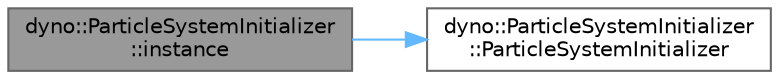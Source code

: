 digraph "dyno::ParticleSystemInitializer::instance"
{
 // LATEX_PDF_SIZE
  bgcolor="transparent";
  edge [fontname=Helvetica,fontsize=10,labelfontname=Helvetica,labelfontsize=10];
  node [fontname=Helvetica,fontsize=10,shape=box,height=0.2,width=0.4];
  rankdir="LR";
  Node1 [id="Node000001",label="dyno::ParticleSystemInitializer\l::instance",height=0.2,width=0.4,color="gray40", fillcolor="grey60", style="filled", fontcolor="black",tooltip=" "];
  Node1 -> Node2 [id="edge1_Node000001_Node000002",color="steelblue1",style="solid",tooltip=" "];
  Node2 [id="Node000002",label="dyno::ParticleSystemInitializer\l::ParticleSystemInitializer",height=0.2,width=0.4,color="grey40", fillcolor="white", style="filled",URL="$classdyno_1_1_particle_system_initializer.html#ac292323a4c8f454ebc6c06de47474e33",tooltip=" "];
}
